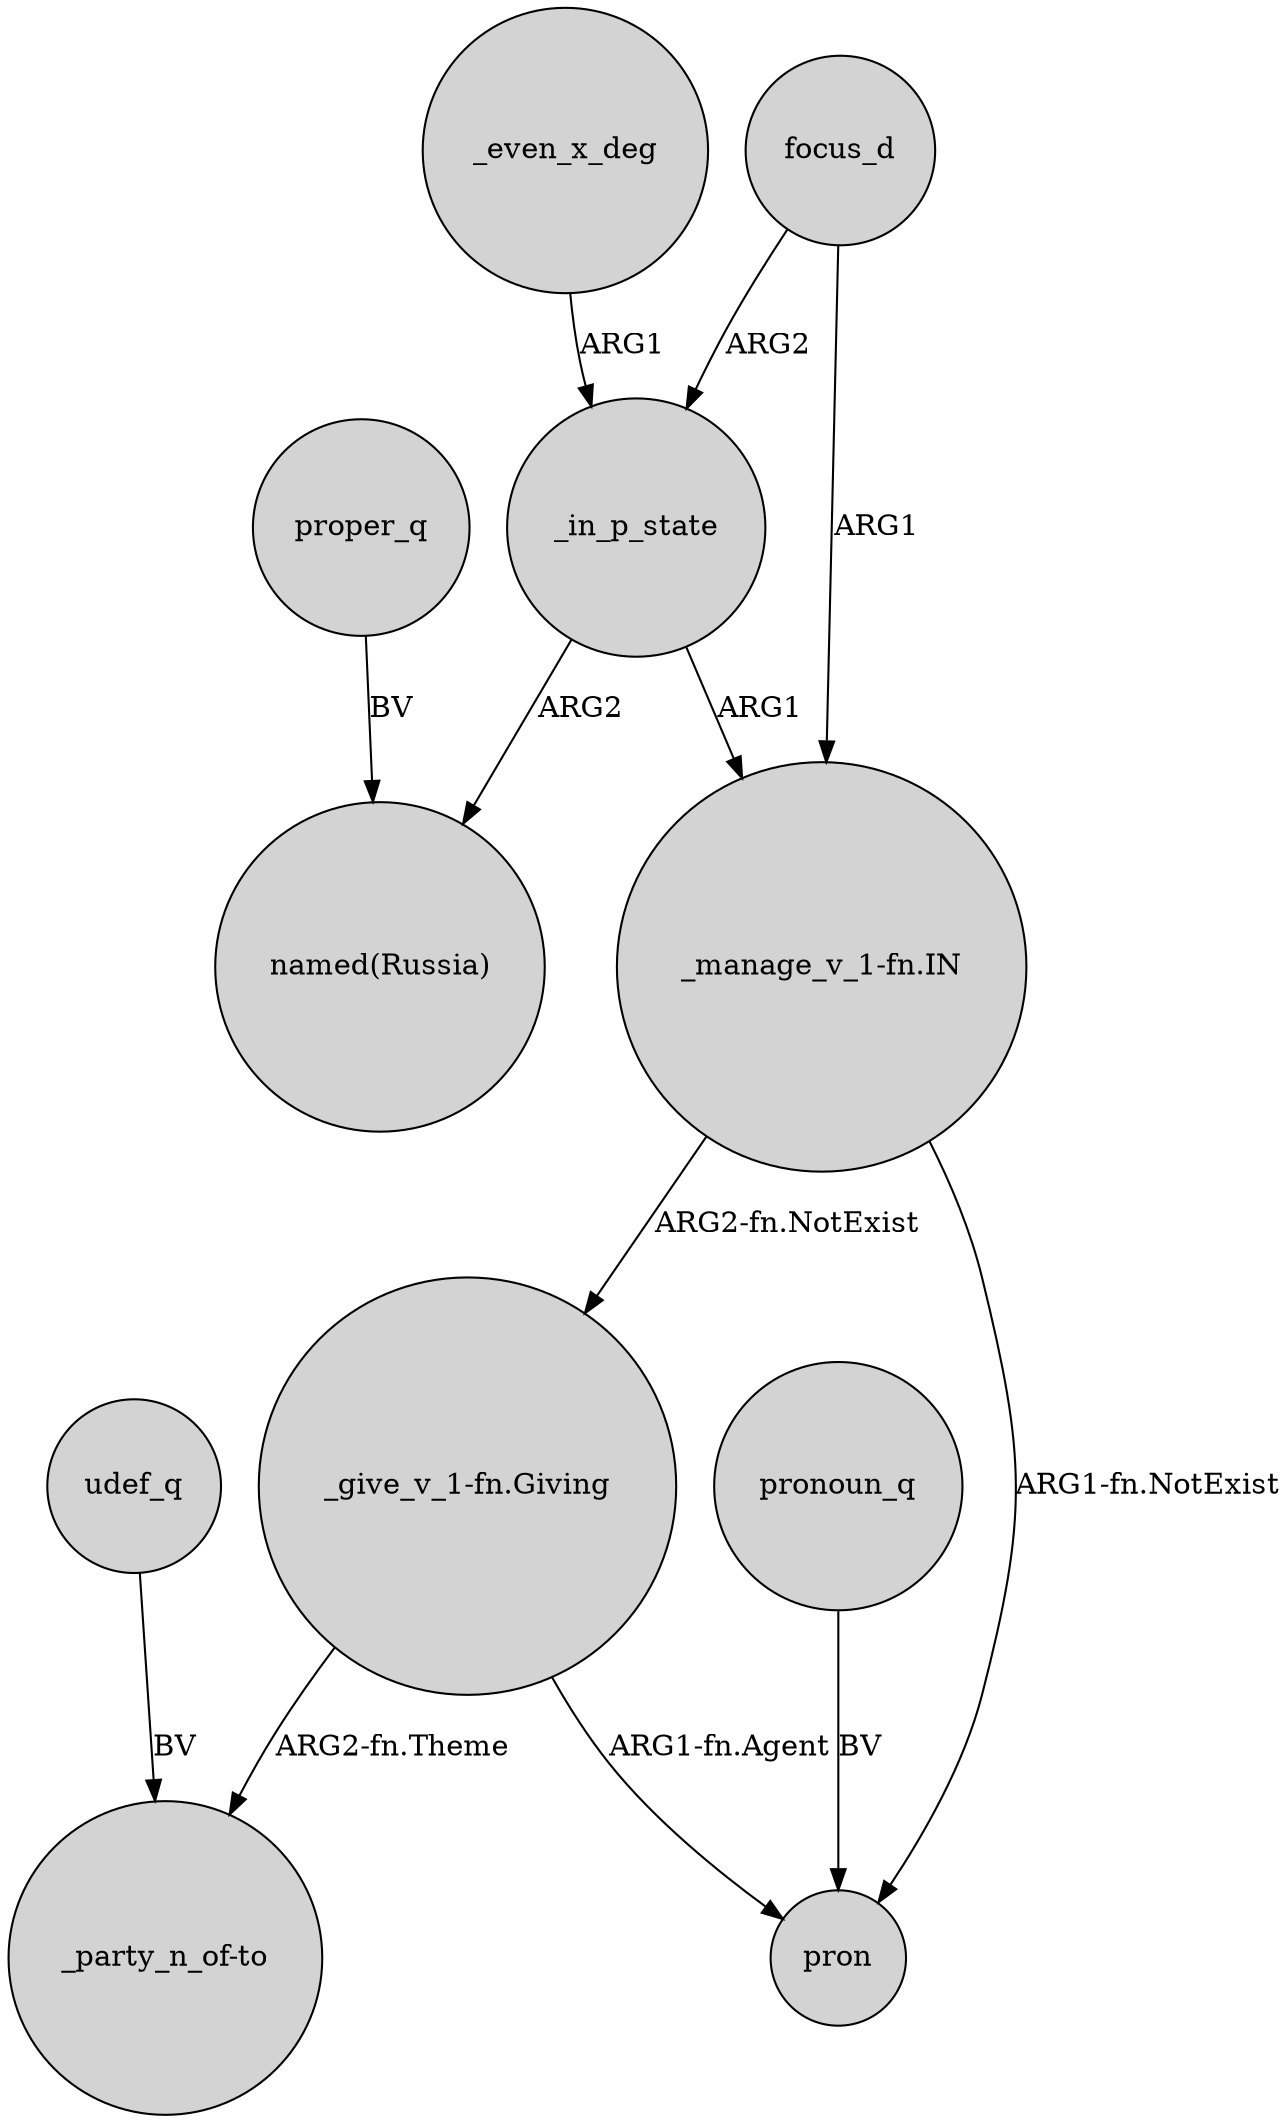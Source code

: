 digraph {
	node [shape=circle style=filled]
	udef_q -> "_party_n_of-to" [label=BV]
	"_manage_v_1-fn.IN" -> "_give_v_1-fn.Giving" [label="ARG2-fn.NotExist"]
	proper_q -> "named(Russia)" [label=BV]
	_in_p_state -> "_manage_v_1-fn.IN" [label=ARG1]
	_in_p_state -> "named(Russia)" [label=ARG2]
	"_give_v_1-fn.Giving" -> "_party_n_of-to" [label="ARG2-fn.Theme"]
	"_manage_v_1-fn.IN" -> pron [label="ARG1-fn.NotExist"]
	focus_d -> "_manage_v_1-fn.IN" [label=ARG1]
	"_give_v_1-fn.Giving" -> pron [label="ARG1-fn.Agent"]
	focus_d -> _in_p_state [label=ARG2]
	_even_x_deg -> _in_p_state [label=ARG1]
	pronoun_q -> pron [label=BV]
}
